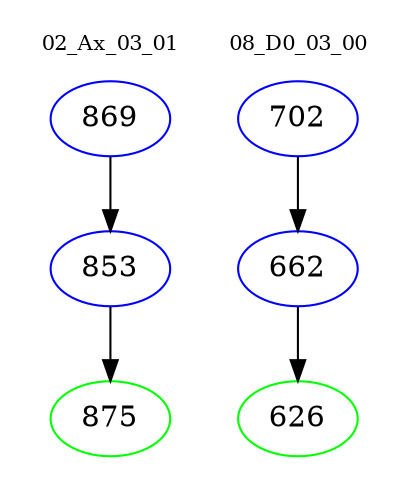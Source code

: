 digraph{
subgraph cluster_0 {
color = white
label = "02_Ax_03_01";
fontsize=10;
T0_869 [label="869", color="blue"]
T0_869 -> T0_853 [color="black"]
T0_853 [label="853", color="blue"]
T0_853 -> T0_875 [color="black"]
T0_875 [label="875", color="green"]
}
subgraph cluster_1 {
color = white
label = "08_D0_03_00";
fontsize=10;
T1_702 [label="702", color="blue"]
T1_702 -> T1_662 [color="black"]
T1_662 [label="662", color="blue"]
T1_662 -> T1_626 [color="black"]
T1_626 [label="626", color="green"]
}
}
